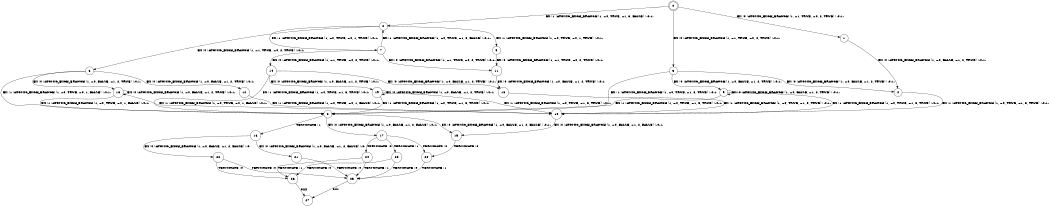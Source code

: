 digraph BCG {
size = "7, 10.5";
center = TRUE;
node [shape = circle];
0 [peripheries = 2];
0 -> 1 [label = "EX !0 !ATOMIC_EXCH_BRANCH (1, +1, TRUE, +0, 2, TRUE) !:0:1:"];
0 -> 2 [label = "EX !1 !ATOMIC_EXCH_BRANCH (1, +0, TRUE, +1, 3, FALSE) !:0:1:"];
0 -> 3 [label = "EX !0 !ATOMIC_EXCH_BRANCH (1, +1, TRUE, +0, 2, TRUE) !:0:1:"];
1 -> 4 [label = "EX !0 !ATOMIC_EXCH_BRANCH (1, +0, FALSE, +1, 2, TRUE) !:0:1:"];
2 -> 5 [label = "EX !1 !ATOMIC_EXCH_BRANCH (1, +0, TRUE, +0, 1, TRUE) !:0:1:"];
2 -> 6 [label = "EX !0 !ATOMIC_EXCH_BRANCH (1, +1, TRUE, +0, 2, TRUE) !:0:1:"];
2 -> 7 [label = "EX !1 !ATOMIC_EXCH_BRANCH (1, +0, TRUE, +0, 1, TRUE) !:0:1:"];
3 -> 4 [label = "EX !0 !ATOMIC_EXCH_BRANCH (1, +0, FALSE, +1, 2, TRUE) !:0:1:"];
3 -> 8 [label = "EX !1 !ATOMIC_EXCH_BRANCH (1, +0, TRUE, +1, 3, TRUE) !:0:1:"];
3 -> 9 [label = "EX !0 !ATOMIC_EXCH_BRANCH (1, +0, FALSE, +1, 2, TRUE) !:0:1:"];
4 -> 10 [label = "EX !1 !ATOMIC_EXCH_BRANCH (1, +0, TRUE, +1, 3, TRUE) !:0:1:"];
5 -> 11 [label = "EX !0 !ATOMIC_EXCH_BRANCH (1, +1, TRUE, +0, 2, TRUE) !:0:1:"];
6 -> 12 [label = "EX !0 !ATOMIC_EXCH_BRANCH (1, +0, FALSE, +1, 2, TRUE) !:0:1:"];
6 -> 8 [label = "EX !1 !ATOMIC_EXCH_BRANCH (1, +0, TRUE, +0, 1, FALSE) !:0:1:"];
6 -> 13 [label = "EX !0 !ATOMIC_EXCH_BRANCH (1, +0, FALSE, +1, 2, TRUE) !:0:1:"];
7 -> 11 [label = "EX !0 !ATOMIC_EXCH_BRANCH (1, +1, TRUE, +0, 2, TRUE) !:0:1:"];
7 -> 14 [label = "EX !0 !ATOMIC_EXCH_BRANCH (1, +1, TRUE, +0, 2, TRUE) !:0:1:"];
7 -> 2 [label = "EX !1 !ATOMIC_EXCH_BRANCH (1, +0, TRUE, +1, 3, FALSE) !:0:1:"];
8 -> 15 [label = "EX !0 !ATOMIC_EXCH_BRANCH (1, +0, FALSE, +1, 2, FALSE) !:0:1:"];
8 -> 16 [label = "TERMINATE !1"];
8 -> 17 [label = "EX !0 !ATOMIC_EXCH_BRANCH (1, +0, FALSE, +1, 2, FALSE) !:0:1:"];
9 -> 10 [label = "EX !1 !ATOMIC_EXCH_BRANCH (1, +0, TRUE, +1, 3, TRUE) !:0:1:"];
9 -> 8 [label = "EX !1 !ATOMIC_EXCH_BRANCH (1, +0, TRUE, +1, 3, TRUE) !:0:1:"];
9 -> 9 [label = "EX !0 !ATOMIC_EXCH_BRANCH (1, +0, FALSE, +1, 2, TRUE) !:0:1:"];
10 -> 15 [label = "EX !0 !ATOMIC_EXCH_BRANCH (1, +0, FALSE, +1, 2, FALSE) !:0:1:"];
11 -> 18 [label = "EX !0 !ATOMIC_EXCH_BRANCH (1, +0, FALSE, +1, 2, TRUE) !:0:1:"];
12 -> 10 [label = "EX !1 !ATOMIC_EXCH_BRANCH (1, +0, TRUE, +0, 1, FALSE) !:0:1:"];
13 -> 10 [label = "EX !1 !ATOMIC_EXCH_BRANCH (1, +0, TRUE, +0, 1, FALSE) !:0:1:"];
13 -> 8 [label = "EX !1 !ATOMIC_EXCH_BRANCH (1, +0, TRUE, +0, 1, FALSE) !:0:1:"];
13 -> 13 [label = "EX !0 !ATOMIC_EXCH_BRANCH (1, +0, FALSE, +1, 2, TRUE) !:0:1:"];
14 -> 18 [label = "EX !0 !ATOMIC_EXCH_BRANCH (1, +0, FALSE, +1, 2, TRUE) !:0:1:"];
14 -> 8 [label = "EX !1 !ATOMIC_EXCH_BRANCH (1, +0, TRUE, +1, 3, TRUE) !:0:1:"];
14 -> 19 [label = "EX !0 !ATOMIC_EXCH_BRANCH (1, +0, FALSE, +1, 2, TRUE) !:0:1:"];
15 -> 20 [label = "TERMINATE !0"];
16 -> 21 [label = "EX !0 !ATOMIC_EXCH_BRANCH (1, +0, FALSE, +1, 2, FALSE) !:0:"];
16 -> 22 [label = "EX !0 !ATOMIC_EXCH_BRANCH (1, +0, FALSE, +1, 2, FALSE) !:0:"];
17 -> 20 [label = "TERMINATE !0"];
17 -> 23 [label = "TERMINATE !1"];
17 -> 24 [label = "TERMINATE !0"];
18 -> 10 [label = "EX !1 !ATOMIC_EXCH_BRANCH (1, +0, TRUE, +1, 3, TRUE) !:0:1:"];
19 -> 10 [label = "EX !1 !ATOMIC_EXCH_BRANCH (1, +0, TRUE, +1, 3, TRUE) !:0:1:"];
19 -> 8 [label = "EX !1 !ATOMIC_EXCH_BRANCH (1, +0, TRUE, +1, 3, TRUE) !:0:1:"];
19 -> 19 [label = "EX !0 !ATOMIC_EXCH_BRANCH (1, +0, FALSE, +1, 2, TRUE) !:0:1:"];
20 -> 25 [label = "TERMINATE !1"];
21 -> 25 [label = "TERMINATE !0"];
22 -> 25 [label = "TERMINATE !0"];
22 -> 26 [label = "TERMINATE !0"];
23 -> 25 [label = "TERMINATE !0"];
23 -> 26 [label = "TERMINATE !0"];
24 -> 25 [label = "TERMINATE !1"];
24 -> 26 [label = "TERMINATE !1"];
25 -> 27 [label = "exit"];
26 -> 27 [label = "exit"];
}
